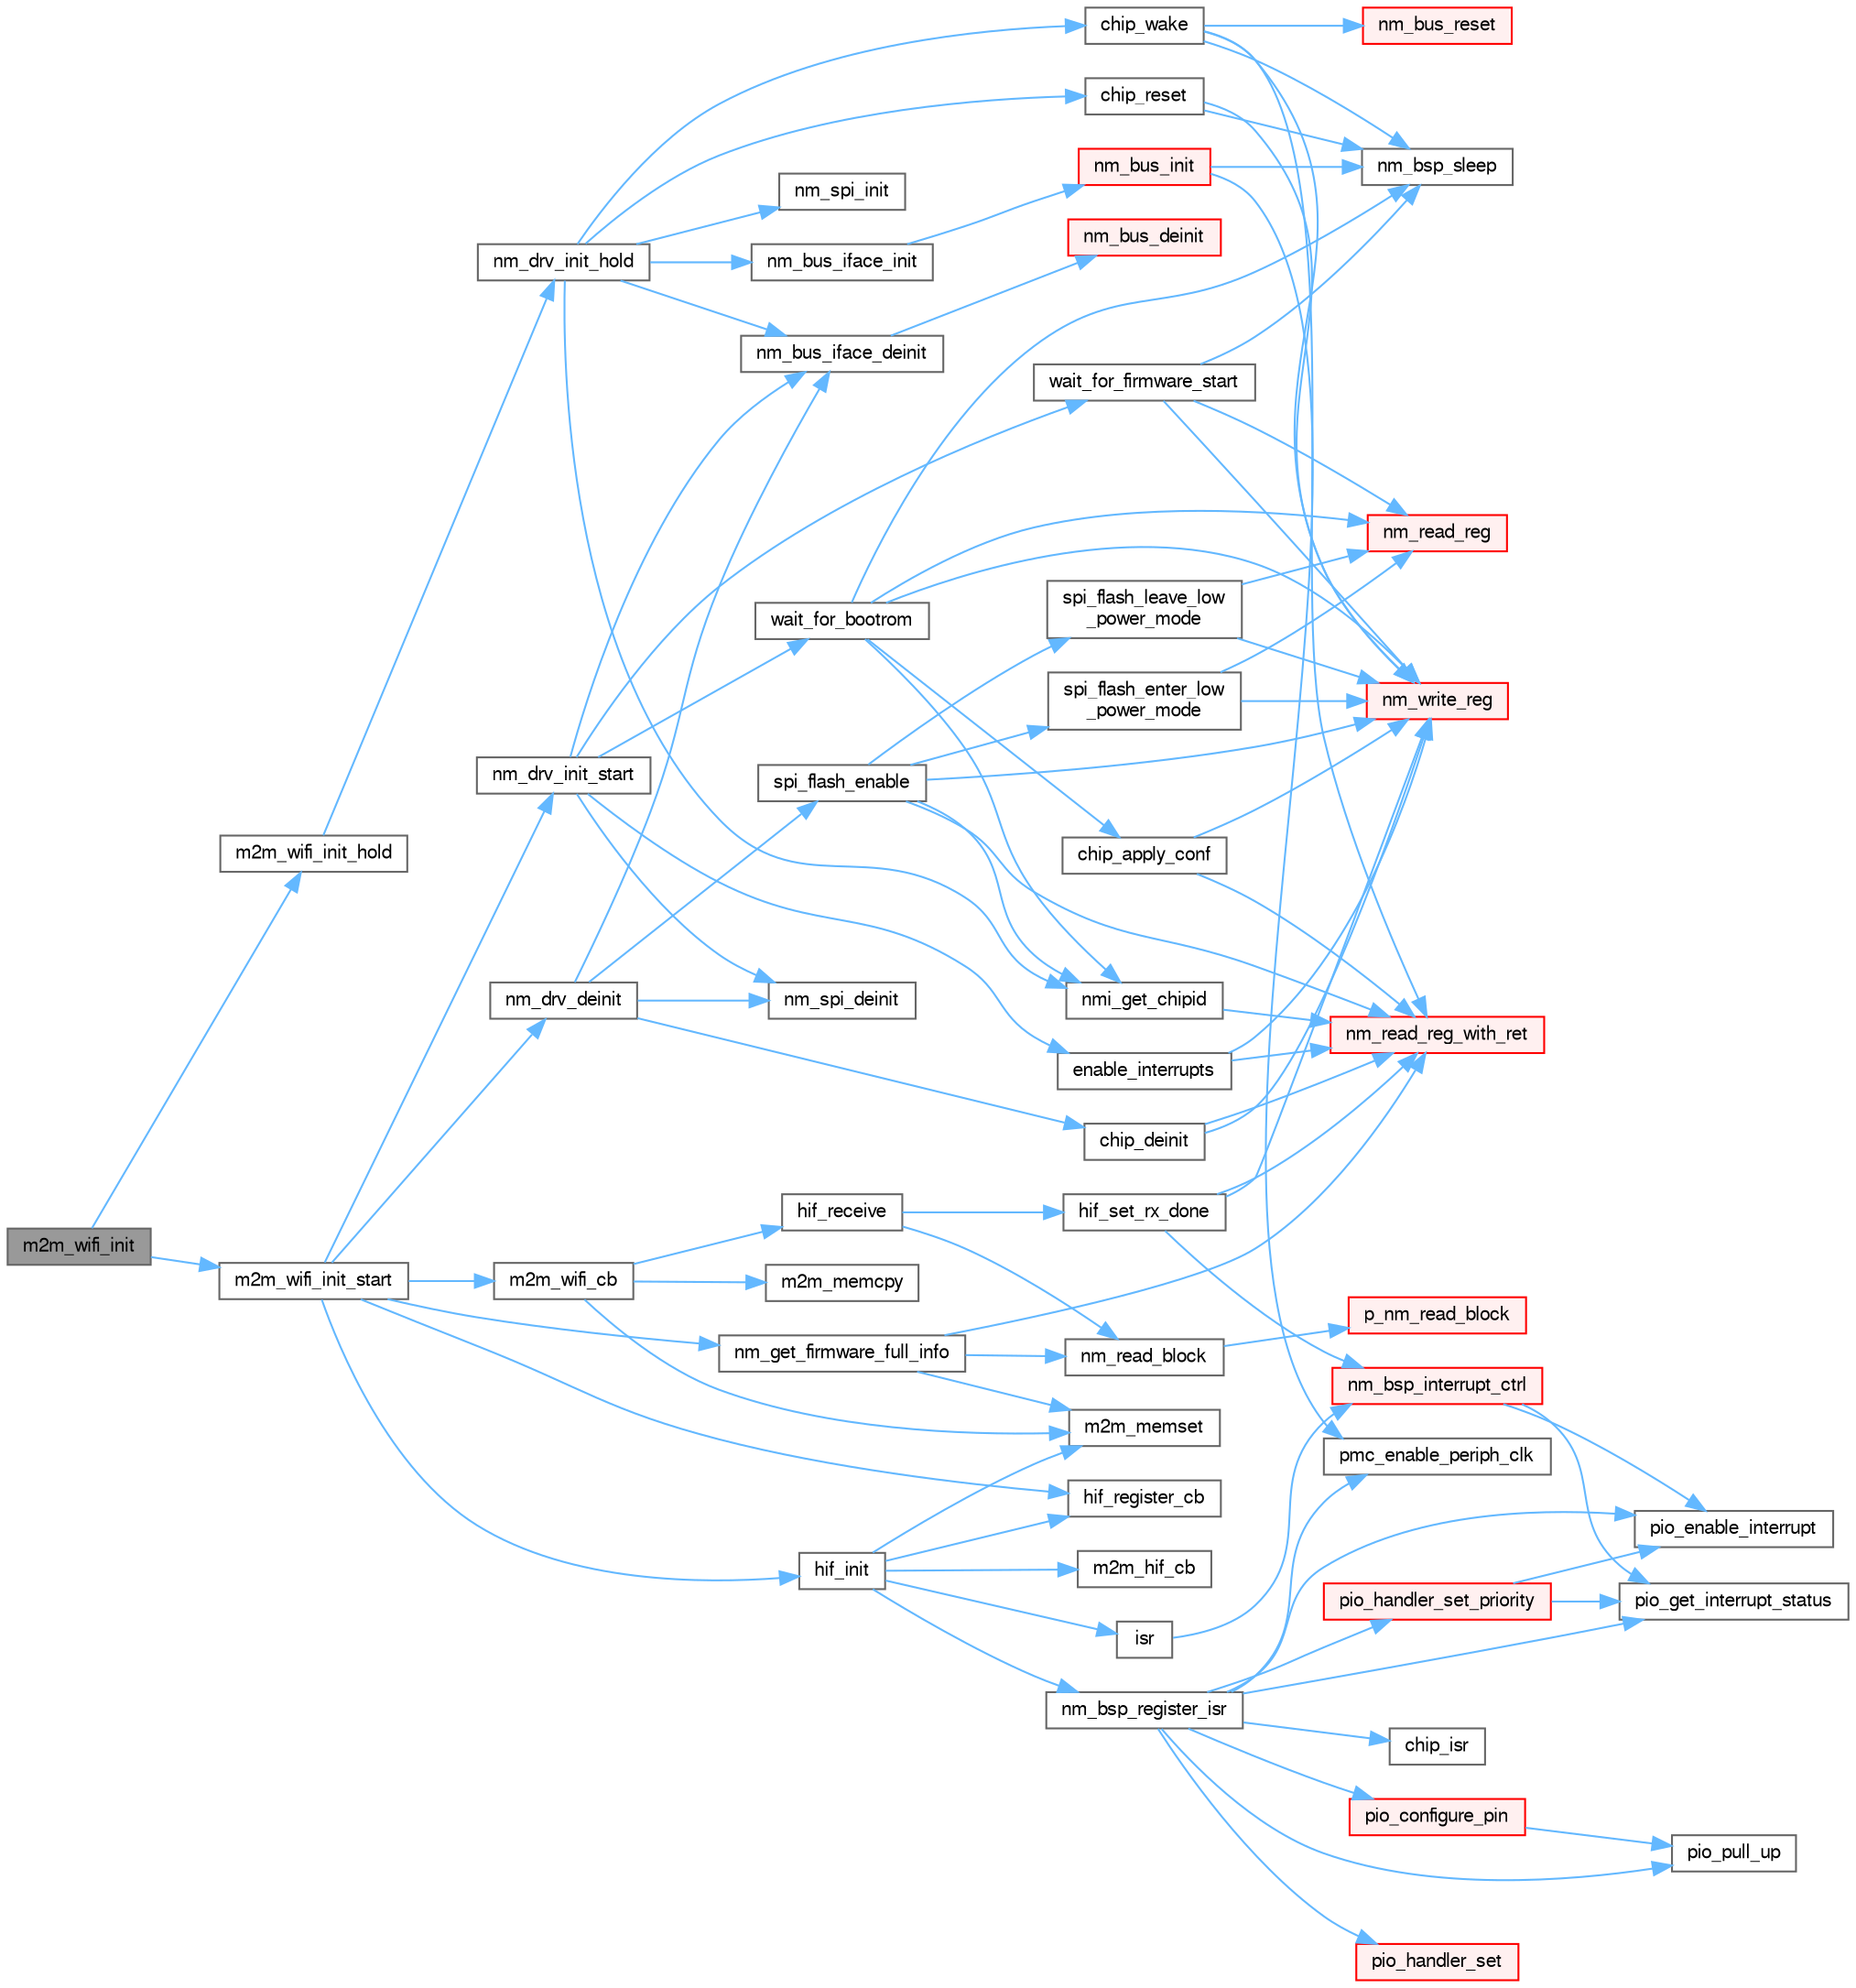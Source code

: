 digraph "m2m_wifi_init"
{
 // LATEX_PDF_SIZE
  bgcolor="transparent";
  edge [fontname=FreeSans,fontsize=10,labelfontname=FreeSans,labelfontsize=10];
  node [fontname=FreeSans,fontsize=10,shape=box,height=0.2,width=0.4];
  rankdir="LR";
  Node1 [label="m2m_wifi_init",height=0.2,width=0.4,color="gray40", fillcolor="grey60", style="filled", fontcolor="black",tooltip="Synchronous API to initialize the WINC driver."];
  Node1 -> Node2 [color="steelblue1",style="solid"];
  Node2 [label="m2m_wifi_init_hold",height=0.2,width=0.4,color="grey40", fillcolor="white", style="filled",URL="$group___w_l_a_n_i_n_i_t.html#gad5a28981a30a86ff934c36276e6c406a",tooltip="First part of m2m_wifi_init, up to the point of initializing SPI for flash access."];
  Node2 -> Node3 [color="steelblue1",style="solid"];
  Node3 [label="nm_drv_init_hold",height=0.2,width=0.4,color="grey40", fillcolor="white", style="filled",URL="$nmdrv_8c.html#a221982f7720b56973f8d52a97eff6f6a",tooltip=" "];
  Node3 -> Node4 [color="steelblue1",style="solid"];
  Node4 [label="chip_reset",height=0.2,width=0.4,color="grey40", fillcolor="white", style="filled",URL="$nmasic_8c.html#a6a4516bd3101cf65fa64750b98a9a9b9",tooltip=" "];
  Node4 -> Node5 [color="steelblue1",style="solid"];
  Node5 [label="nm_bsp_sleep",height=0.2,width=0.4,color="grey40", fillcolor="white", style="filled",URL="$group___nm_bsp_sleep_fn.html#gadbf38ddf0138d8e0a4e4720909a7b081",tooltip="Used to put the host to sleep for the specified duration (in milliseconds). Forcing the host to sleep..."];
  Node4 -> Node6 [color="steelblue1",style="solid"];
  Node6 [label="nm_write_reg",height=0.2,width=0.4,color="red", fillcolor="#FFF0F0", style="filled",URL="$nmbus_8c.html#a6a7d6b943cea86630575707ef80e09f9",tooltip=" "];
  Node3 -> Node18 [color="steelblue1",style="solid"];
  Node18 [label="chip_wake",height=0.2,width=0.4,color="grey40", fillcolor="white", style="filled",URL="$nmasic_8c.html#abe05d6f4afa80ace3bd105d63dceda52",tooltip=" "];
  Node18 -> Node5 [color="steelblue1",style="solid"];
  Node18 -> Node19 [color="steelblue1",style="solid"];
  Node19 [label="nm_bus_reset",height=0.2,width=0.4,color="red", fillcolor="#FFF0F0", style="filled",URL="$nmbus_8c.html#a47e65a88a8262359d46de3cb869f481e",tooltip="reset bus interface"];
  Node18 -> Node21 [color="steelblue1",style="solid"];
  Node21 [label="nm_read_reg_with_ret",height=0.2,width=0.4,color="red", fillcolor="#FFF0F0", style="filled",URL="$nmbus_8c.html#a475d273d8342f3f5c2a00e2887bf1b4f",tooltip=" "];
  Node18 -> Node6 [color="steelblue1",style="solid"];
  Node3 -> Node25 [color="steelblue1",style="solid"];
  Node25 [label="nm_bus_iface_deinit",height=0.2,width=0.4,color="grey40", fillcolor="white", style="filled",URL="$nmbus_8c.html#afd8c7289de1cbf00464909c5c491b088",tooltip="Deinitialize bus interface."];
  Node25 -> Node26 [color="steelblue1",style="solid"];
  Node26 [label="nm_bus_deinit",height=0.2,width=0.4,color="red", fillcolor="#FFF0F0", style="filled",URL="$nm__bus__wrapper__same70_8c.html#a079140d5aa8c4f896339434c669a44aa",tooltip="De-initialize the bus wrapper."];
  Node3 -> Node34 [color="steelblue1",style="solid"];
  Node34 [label="nm_bus_iface_init",height=0.2,width=0.4,color="grey40", fillcolor="white", style="filled",URL="$nmbus_8c.html#aaafc1bd52ccd798c512173f18543b966",tooltip=" "];
  Node34 -> Node35 [color="steelblue1",style="solid"];
  Node35 [label="nm_bus_init",height=0.2,width=0.4,color="red", fillcolor="#FFF0F0", style="filled",URL="$nm__bus__wrapper__same70_8c.html#ac6735b4dcb286ba50ed1b2db8ae04d31",tooltip=" "];
  Node35 -> Node5 [color="steelblue1",style="solid"];
  Node35 -> Node48 [color="steelblue1",style="solid"];
  Node48 [label="pmc_enable_periph_clk",height=0.2,width=0.4,color="grey40", fillcolor="white", style="filled",URL="$group__sam__drivers__pmc__group.html#gad09de55bb493f4ebdd92305f24f27d62",tooltip="Enable the specified peripheral clock."];
  Node3 -> Node67 [color="steelblue1",style="solid"];
  Node67 [label="nm_spi_init",height=0.2,width=0.4,color="grey40", fillcolor="white", style="filled",URL="$nmspi_8h.html#ad47b5973430e547dd904b98a542b9ece",tooltip="Initialize the SPI."];
  Node3 -> Node68 [color="steelblue1",style="solid"];
  Node68 [label="nmi_get_chipid",height=0.2,width=0.4,color="grey40", fillcolor="white", style="filled",URL="$nmasic_8c.html#a2325ac5878275e4ca3f99675cf78be72",tooltip=" "];
  Node68 -> Node21 [color="steelblue1",style="solid"];
  Node1 -> Node69 [color="steelblue1",style="solid"];
  Node69 [label="m2m_wifi_init_start",height=0.2,width=0.4,color="grey40", fillcolor="white", style="filled",URL="$group___w_l_a_n_i_n_i_t.html#gaaa336caab8c839a8348901e63f9a1b38",tooltip="Second part of m2m_wifi_init, continuing from where m2m_wifi_init_hold left off."];
  Node69 -> Node70 [color="steelblue1",style="solid"];
  Node70 [label="hif_init",height=0.2,width=0.4,color="grey40", fillcolor="white", style="filled",URL="$m2m__hif_8c.html#acf3e2097e5a37d69e851250de3012de6",tooltip="To initialize HIF layer."];
  Node70 -> Node71 [color="steelblue1",style="solid"];
  Node71 [label="hif_register_cb",height=0.2,width=0.4,color="grey40", fillcolor="white", style="filled",URL="$m2m__hif_8c.html#a63f14be680fcf28f96912ee6e6f28be9",tooltip=" "];
  Node70 -> Node72 [color="steelblue1",style="solid"];
  Node72 [label="isr",height=0.2,width=0.4,color="grey40", fillcolor="white", style="filled",URL="$m2m__hif_8c.html#ad3c50b24a4b59659a8219108a080c7cc",tooltip=" "];
  Node72 -> Node73 [color="steelblue1",style="solid"];
  Node73 [label="nm_bsp_interrupt_ctrl",height=0.2,width=0.4,color="red", fillcolor="#FFF0F0", style="filled",URL="$group___nm_bsp_interrupt_ctrl.html#gad08e47a941e87d631200f990000323dc",tooltip="Enable/Disable interrupts from the WINC."];
  Node73 -> Node75 [color="steelblue1",style="solid"];
  Node75 [label="pio_enable_interrupt",height=0.2,width=0.4,color="grey40", fillcolor="white", style="filled",URL="$group__sam__drivers__pio__group.html#ga3bc542609d9f1c7a439a264df86925f2",tooltip="Enable the given interrupt source."];
  Node73 -> Node76 [color="steelblue1",style="solid"];
  Node76 [label="pio_get_interrupt_status",height=0.2,width=0.4,color="grey40", fillcolor="white", style="filled",URL="$group__sam__drivers__pio__group.html#ga3f15513050ecf143c9e92f1daef155ed",tooltip="Read and clear PIO interrupt status."];
  Node70 -> Node77 [color="steelblue1",style="solid"];
  Node77 [label="m2m_hif_cb",height=0.2,width=0.4,color="grey40", fillcolor="white", style="filled",URL="$m2m__hif_8c.html#a249ad005eef934adc3f27e76f1ed3f5b",tooltip="WiFi call back function."];
  Node70 -> Node78 [color="steelblue1",style="solid"];
  Node78 [label="m2m_memset",height=0.2,width=0.4,color="grey40", fillcolor="white", style="filled",URL="$group___c_o_m_m_o_n_a_p_i.html#ga245e71a174d65f12926883f76752df93",tooltip="Set specified number of data bytes in specified data buffer to specified value."];
  Node70 -> Node79 [color="steelblue1",style="solid"];
  Node79 [label="nm_bsp_register_isr",height=0.2,width=0.4,color="grey40", fillcolor="white", style="filled",URL="$group___nm_bsp_register_fn.html#ga1b42af0f91da07772d2d5c871c9c3e62",tooltip="Register the host interface interrupt service routine."];
  Node79 -> Node80 [color="steelblue1",style="solid"];
  Node80 [label="chip_isr",height=0.2,width=0.4,color="grey40", fillcolor="white", style="filled",URL="$nm__bsp__same70_8c.html#ae07f4b8a88dd62fc8c1277672c4a9034",tooltip=" "];
  Node79 -> Node81 [color="steelblue1",style="solid"];
  Node81 [label="pio_configure_pin",height=0.2,width=0.4,color="red", fillcolor="#FFF0F0", style="filled",URL="$group__sam__drivers__pio__group.html#ga66c09a2f5c8d11223eb107cf8fbfddb2",tooltip="Perform complete pin(s) configuration; general attributes and PIO init if necessary."];
  Node81 -> Node83 [color="steelblue1",style="solid"];
  Node83 [label="pio_pull_up",height=0.2,width=0.4,color="grey40", fillcolor="white", style="filled",URL="$group__sam__drivers__pio__group.html#gaa9aa20867544ff93c6527b799b3dfcec",tooltip="Configure PIO internal pull-up."];
  Node79 -> Node75 [color="steelblue1",style="solid"];
  Node79 -> Node76 [color="steelblue1",style="solid"];
  Node79 -> Node87 [color="steelblue1",style="solid"];
  Node87 [label="pio_handler_set",height=0.2,width=0.4,color="red", fillcolor="#FFF0F0", style="filled",URL="$pio__handler_8c.html#a050525f7f1bba67325b6146a1dd9a68a",tooltip="Set an interrupt handler for the provided pins."];
  Node79 -> Node89 [color="steelblue1",style="solid"];
  Node89 [label="pio_handler_set_priority",height=0.2,width=0.4,color="red", fillcolor="#FFF0F0", style="filled",URL="$pio__handler_8c.html#a1003f564a420214ecdff7fc20b482fe2",tooltip="Initialize PIO interrupt management logic."];
  Node89 -> Node75 [color="steelblue1",style="solid"];
  Node89 -> Node76 [color="steelblue1",style="solid"];
  Node79 -> Node83 [color="steelblue1",style="solid"];
  Node79 -> Node48 [color="steelblue1",style="solid"];
  Node69 -> Node71 [color="steelblue1",style="solid"];
  Node69 -> Node91 [color="steelblue1",style="solid"];
  Node91 [label="m2m_wifi_cb",height=0.2,width=0.4,color="grey40", fillcolor="white", style="filled",URL="$group__winc1500__group.html#ga2116716272ed67157128a6d0a58c1750",tooltip=" "];
  Node91 -> Node92 [color="steelblue1",style="solid"];
  Node92 [label="hif_receive",height=0.2,width=0.4,color="grey40", fillcolor="white", style="filled",URL="$m2m__hif_8c.html#a8170ed0e1b42ae496c6126a254457006",tooltip=" "];
  Node92 -> Node93 [color="steelblue1",style="solid"];
  Node93 [label="hif_set_rx_done",height=0.2,width=0.4,color="grey40", fillcolor="white", style="filled",URL="$m2m__hif_8c.html#ac7a1ee6393c0c983c391233853164f84",tooltip=" "];
  Node93 -> Node73 [color="steelblue1",style="solid"];
  Node93 -> Node21 [color="steelblue1",style="solid"];
  Node93 -> Node6 [color="steelblue1",style="solid"];
  Node92 -> Node94 [color="steelblue1",style="solid"];
  Node94 [label="nm_read_block",height=0.2,width=0.4,color="grey40", fillcolor="white", style="filled",URL="$nmbus_8c.html#af1e8ce2caa79fdd112216a9f36f103a0",tooltip=" "];
  Node94 -> Node95 [color="steelblue1",style="solid"];
  Node95 [label="p_nm_read_block",height=0.2,width=0.4,color="red", fillcolor="#FFF0F0", style="filled",URL="$nmbus_8c.html#a6daa03ed5056fe33cec769edfe20c397",tooltip=" "];
  Node91 -> Node15 [color="steelblue1",style="solid"];
  Node15 [label="m2m_memcpy",height=0.2,width=0.4,color="grey40", fillcolor="white", style="filled",URL="$group___c_o_m_m_o_n_a_p_i.html#ga28b094db63be31612f7d2c5af692d3a5",tooltip="Copy specified number of bytes from source buffer to destination buffer."];
  Node91 -> Node78 [color="steelblue1",style="solid"];
  Node69 -> Node99 [color="steelblue1",style="solid"];
  Node99 [label="nm_drv_deinit",height=0.2,width=0.4,color="grey40", fillcolor="white", style="filled",URL="$nmdrv_8c.html#a444c8058e44c2381fcceac93a5f53a3c",tooltip=" "];
  Node99 -> Node100 [color="steelblue1",style="solid"];
  Node100 [label="chip_deinit",height=0.2,width=0.4,color="grey40", fillcolor="white", style="filled",URL="$nmasic_8c.html#a56e8f10481e53eb5895a15b565f0a40e",tooltip=" "];
  Node100 -> Node21 [color="steelblue1",style="solid"];
  Node100 -> Node6 [color="steelblue1",style="solid"];
  Node99 -> Node25 [color="steelblue1",style="solid"];
  Node99 -> Node101 [color="steelblue1",style="solid"];
  Node101 [label="nm_spi_deinit",height=0.2,width=0.4,color="grey40", fillcolor="white", style="filled",URL="$nmspi_8h.html#a1fc5eb201dcbd964d83036e2770380f9",tooltip="DeInitialize the SPI."];
  Node99 -> Node102 [color="steelblue1",style="solid"];
  Node102 [label="spi_flash_enable",height=0.2,width=0.4,color="grey40", fillcolor="white", style="filled",URL="$spi__flash_8c.html#a23d1f759627afdedeb961dd12aec2c7d",tooltip=" "];
  Node102 -> Node21 [color="steelblue1",style="solid"];
  Node102 -> Node6 [color="steelblue1",style="solid"];
  Node102 -> Node68 [color="steelblue1",style="solid"];
  Node102 -> Node103 [color="steelblue1",style="solid"];
  Node103 [label="spi_flash_enter_low\l_power_mode",height=0.2,width=0.4,color="grey40", fillcolor="white", style="filled",URL="$spi__flash_8c.html#ab812ecc64869be5109c38fec4cd976d3",tooltip=" "];
  Node103 -> Node104 [color="steelblue1",style="solid"];
  Node104 [label="nm_read_reg",height=0.2,width=0.4,color="red", fillcolor="#FFF0F0", style="filled",URL="$nmbus_8c.html#a40095d9f8d9cd502b40d93015c93af24",tooltip=" "];
  Node103 -> Node6 [color="steelblue1",style="solid"];
  Node102 -> Node108 [color="steelblue1",style="solid"];
  Node108 [label="spi_flash_leave_low\l_power_mode",height=0.2,width=0.4,color="grey40", fillcolor="white", style="filled",URL="$spi__flash_8c.html#a45ffec24fbdc418f574fd2769a6b6ac9",tooltip=" "];
  Node108 -> Node104 [color="steelblue1",style="solid"];
  Node108 -> Node6 [color="steelblue1",style="solid"];
  Node69 -> Node109 [color="steelblue1",style="solid"];
  Node109 [label="nm_drv_init_start",height=0.2,width=0.4,color="grey40", fillcolor="white", style="filled",URL="$nmdrv_8c.html#a251e8bf1913f13cc0422ac5a2d84f241",tooltip=" "];
  Node109 -> Node110 [color="steelblue1",style="solid"];
  Node110 [label="enable_interrupts",height=0.2,width=0.4,color="grey40", fillcolor="white", style="filled",URL="$nmasic_8c.html#af3c5f659f6097d385b50070d4c67fa11",tooltip=" "];
  Node110 -> Node21 [color="steelblue1",style="solid"];
  Node110 -> Node6 [color="steelblue1",style="solid"];
  Node109 -> Node25 [color="steelblue1",style="solid"];
  Node109 -> Node101 [color="steelblue1",style="solid"];
  Node109 -> Node111 [color="steelblue1",style="solid"];
  Node111 [label="wait_for_bootrom",height=0.2,width=0.4,color="grey40", fillcolor="white", style="filled",URL="$nmasic_8c.html#a5973db210963d61c636f99b7fc9bbaeb",tooltip=" "];
  Node111 -> Node112 [color="steelblue1",style="solid"];
  Node112 [label="chip_apply_conf",height=0.2,width=0.4,color="grey40", fillcolor="white", style="filled",URL="$nmasic_8c.html#ae4b1e8b57391e6e3f2e3ac862250c2ae",tooltip=" "];
  Node112 -> Node21 [color="steelblue1",style="solid"];
  Node112 -> Node6 [color="steelblue1",style="solid"];
  Node111 -> Node5 [color="steelblue1",style="solid"];
  Node111 -> Node104 [color="steelblue1",style="solid"];
  Node111 -> Node6 [color="steelblue1",style="solid"];
  Node111 -> Node68 [color="steelblue1",style="solid"];
  Node109 -> Node113 [color="steelblue1",style="solid"];
  Node113 [label="wait_for_firmware_start",height=0.2,width=0.4,color="grey40", fillcolor="white", style="filled",URL="$nmasic_8c.html#a3022e654b1800694a8973373ea0f2f08",tooltip=" "];
  Node113 -> Node5 [color="steelblue1",style="solid"];
  Node113 -> Node104 [color="steelblue1",style="solid"];
  Node113 -> Node6 [color="steelblue1",style="solid"];
  Node69 -> Node114 [color="steelblue1",style="solid"];
  Node114 [label="nm_get_firmware_full_info",height=0.2,width=0.4,color="grey40", fillcolor="white", style="filled",URL="$nmdrv_8c.html#ac9bdfec3fb8cbc8f088373ec2e4bead8",tooltip="Get Firmware version info."];
  Node114 -> Node78 [color="steelblue1",style="solid"];
  Node114 -> Node94 [color="steelblue1",style="solid"];
  Node114 -> Node21 [color="steelblue1",style="solid"];
}
